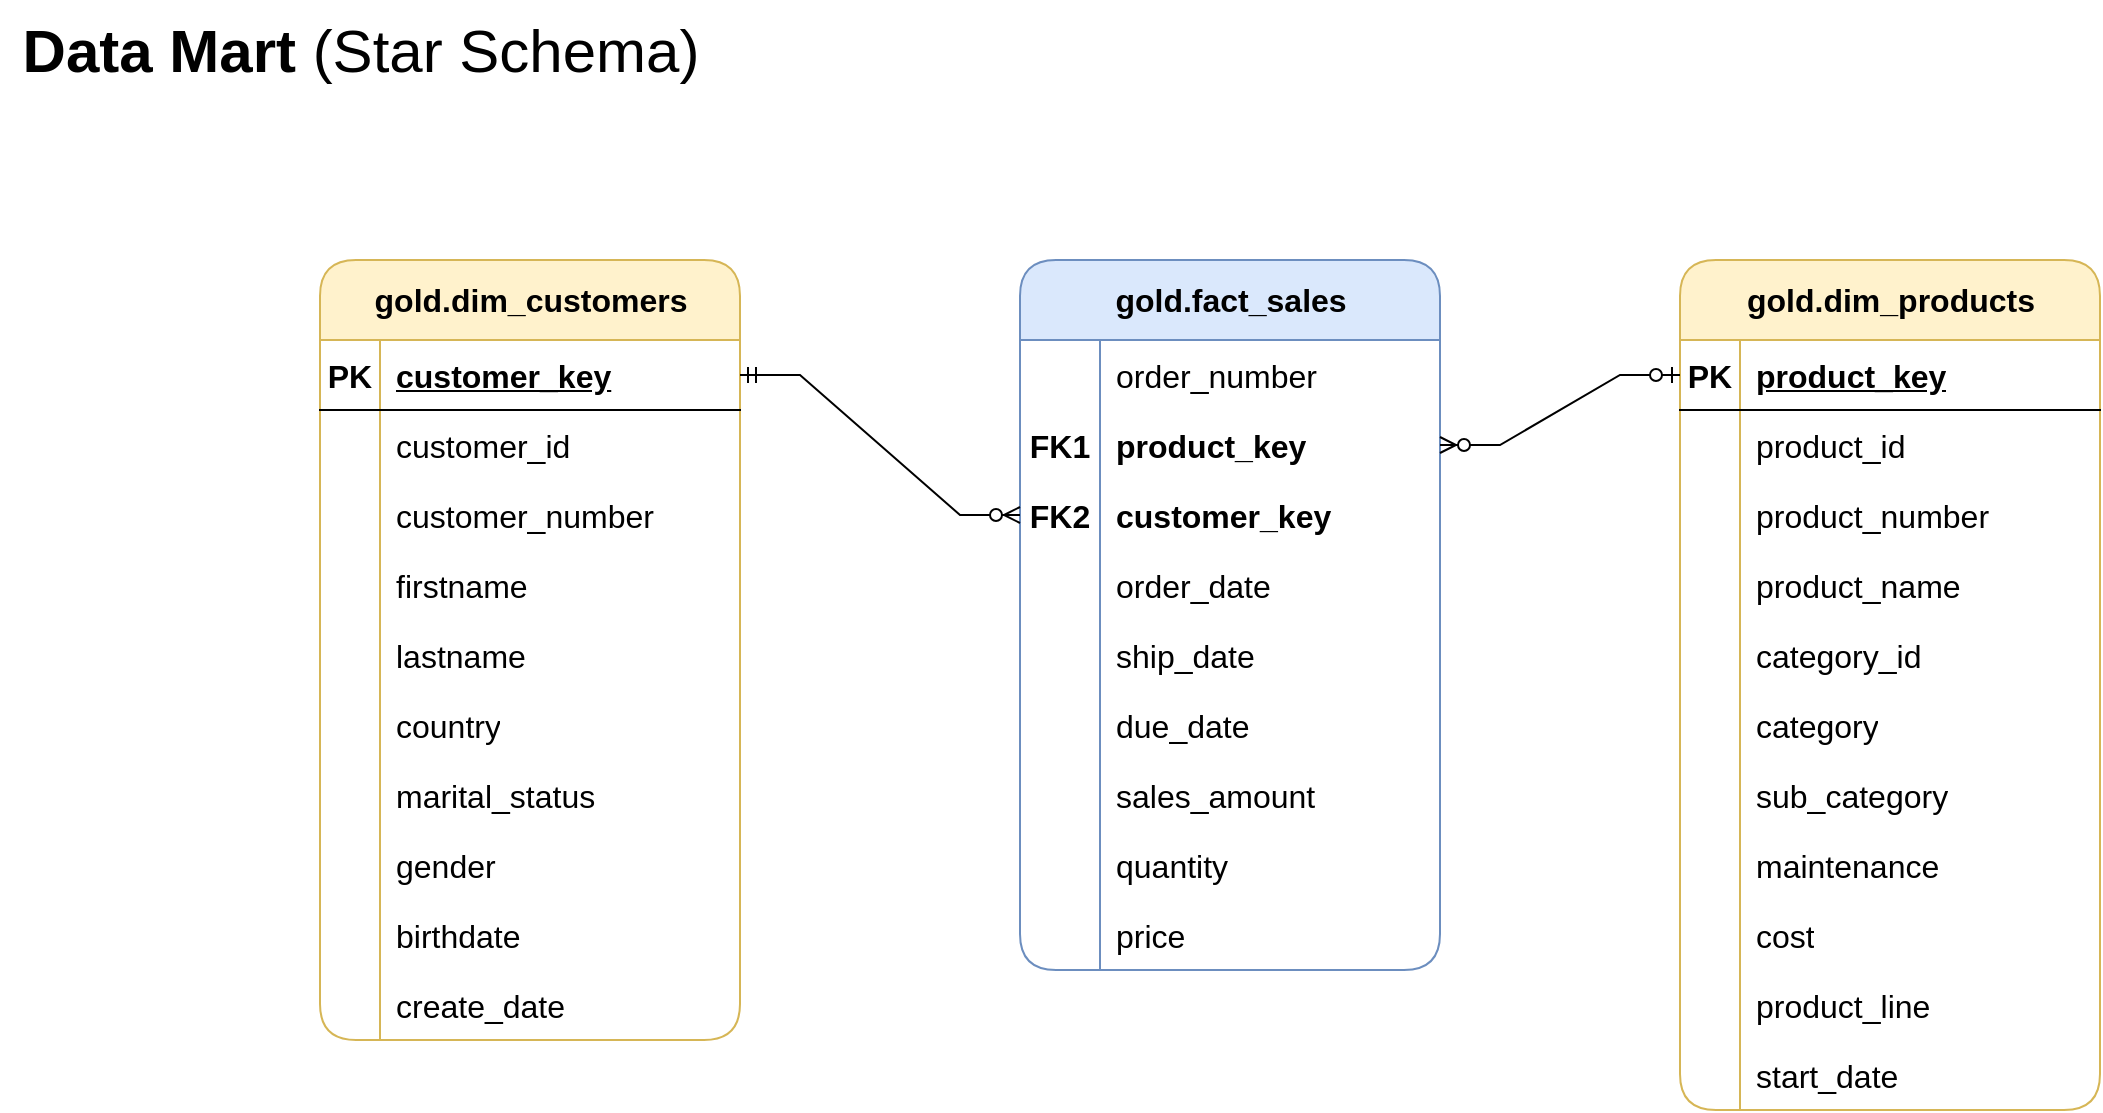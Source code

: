<mxfile version="28.2.5">
  <diagram name="Page-1" id="0NWcxCbCANdPeWvaRJ3x">
    <mxGraphModel dx="1696" dy="874" grid="1" gridSize="10" guides="1" tooltips="1" connect="1" arrows="1" fold="1" page="0" pageScale="1" pageWidth="850" pageHeight="1100" math="0" shadow="0">
      <root>
        <mxCell id="0" />
        <mxCell id="1" parent="0" />
        <mxCell id="-ewRZKTb8vtjLKapeMIc-1" value="gold.dim_customers" style="shape=table;startSize=40;container=1;collapsible=1;childLayout=tableLayout;fixedRows=1;rowLines=0;fontStyle=1;align=center;resizeLast=1;html=1;fontSize=16;swimlaneLine=1;swimlaneFillColor=none;fillColor=#fff2cc;strokeColor=#d6b656;rounded=1;" vertex="1" parent="1">
          <mxGeometry x="-30" y="140" width="210" height="390" as="geometry" />
        </mxCell>
        <mxCell id="-ewRZKTb8vtjLKapeMIc-2" value="" style="shape=tableRow;horizontal=0;startSize=0;swimlaneHead=0;swimlaneBody=0;fillColor=none;collapsible=0;dropTarget=0;points=[[0,0.5],[1,0.5]];portConstraint=eastwest;top=0;left=0;right=0;bottom=1;fontSize=16;swimlaneLine=1;swimlaneFillColor=none;" vertex="1" parent="-ewRZKTb8vtjLKapeMIc-1">
          <mxGeometry y="40" width="210" height="35" as="geometry" />
        </mxCell>
        <mxCell id="-ewRZKTb8vtjLKapeMIc-3" value="PK" style="shape=partialRectangle;connectable=0;fillColor=none;top=0;left=0;bottom=0;right=0;fontStyle=1;overflow=hidden;whiteSpace=wrap;html=1;fontSize=16;swimlaneLine=1;swimlaneFillColor=none;" vertex="1" parent="-ewRZKTb8vtjLKapeMIc-2">
          <mxGeometry width="30" height="35" as="geometry">
            <mxRectangle width="30" height="35" as="alternateBounds" />
          </mxGeometry>
        </mxCell>
        <mxCell id="-ewRZKTb8vtjLKapeMIc-4" value="customer_key" style="shape=partialRectangle;connectable=0;fillColor=none;top=0;left=0;bottom=0;right=0;align=left;spacingLeft=6;fontStyle=5;overflow=hidden;whiteSpace=wrap;html=1;fontSize=16;swimlaneLine=1;swimlaneFillColor=none;" vertex="1" parent="-ewRZKTb8vtjLKapeMIc-2">
          <mxGeometry x="30" width="180" height="35" as="geometry">
            <mxRectangle width="180" height="35" as="alternateBounds" />
          </mxGeometry>
        </mxCell>
        <mxCell id="-ewRZKTb8vtjLKapeMIc-5" value="" style="shape=tableRow;horizontal=0;startSize=0;swimlaneHead=0;swimlaneBody=0;fillColor=none;collapsible=0;dropTarget=0;points=[[0,0.5],[1,0.5]];portConstraint=eastwest;top=0;left=0;right=0;bottom=0;fontSize=16;swimlaneLine=1;swimlaneFillColor=none;" vertex="1" parent="-ewRZKTb8vtjLKapeMIc-1">
          <mxGeometry y="75" width="210" height="35" as="geometry" />
        </mxCell>
        <mxCell id="-ewRZKTb8vtjLKapeMIc-6" value="" style="shape=partialRectangle;connectable=0;fillColor=none;top=0;left=0;bottom=0;right=0;editable=1;overflow=hidden;whiteSpace=wrap;html=1;fontSize=16;swimlaneLine=1;swimlaneFillColor=none;" vertex="1" parent="-ewRZKTb8vtjLKapeMIc-5">
          <mxGeometry width="30" height="35" as="geometry">
            <mxRectangle width="30" height="35" as="alternateBounds" />
          </mxGeometry>
        </mxCell>
        <mxCell id="-ewRZKTb8vtjLKapeMIc-7" value="customer_id" style="shape=partialRectangle;connectable=0;fillColor=none;top=0;left=0;bottom=0;right=0;align=left;spacingLeft=6;overflow=hidden;whiteSpace=wrap;html=1;fontSize=16;swimlaneLine=1;swimlaneFillColor=none;" vertex="1" parent="-ewRZKTb8vtjLKapeMIc-5">
          <mxGeometry x="30" width="180" height="35" as="geometry">
            <mxRectangle width="180" height="35" as="alternateBounds" />
          </mxGeometry>
        </mxCell>
        <mxCell id="-ewRZKTb8vtjLKapeMIc-8" value="" style="shape=tableRow;horizontal=0;startSize=0;swimlaneHead=0;swimlaneBody=0;fillColor=none;collapsible=0;dropTarget=0;points=[[0,0.5],[1,0.5]];portConstraint=eastwest;top=0;left=0;right=0;bottom=0;fontSize=16;swimlaneLine=1;swimlaneFillColor=none;" vertex="1" parent="-ewRZKTb8vtjLKapeMIc-1">
          <mxGeometry y="110" width="210" height="35" as="geometry" />
        </mxCell>
        <mxCell id="-ewRZKTb8vtjLKapeMIc-9" value="" style="shape=partialRectangle;connectable=0;fillColor=none;top=0;left=0;bottom=0;right=0;editable=1;overflow=hidden;whiteSpace=wrap;html=1;fontSize=16;swimlaneLine=1;swimlaneFillColor=none;" vertex="1" parent="-ewRZKTb8vtjLKapeMIc-8">
          <mxGeometry width="30" height="35" as="geometry">
            <mxRectangle width="30" height="35" as="alternateBounds" />
          </mxGeometry>
        </mxCell>
        <mxCell id="-ewRZKTb8vtjLKapeMIc-10" value="customer_number" style="shape=partialRectangle;connectable=0;fillColor=none;top=0;left=0;bottom=0;right=0;align=left;spacingLeft=6;overflow=hidden;whiteSpace=wrap;html=1;fontSize=16;swimlaneLine=1;swimlaneFillColor=none;" vertex="1" parent="-ewRZKTb8vtjLKapeMIc-8">
          <mxGeometry x="30" width="180" height="35" as="geometry">
            <mxRectangle width="180" height="35" as="alternateBounds" />
          </mxGeometry>
        </mxCell>
        <mxCell id="-ewRZKTb8vtjLKapeMIc-11" value="" style="shape=tableRow;horizontal=0;startSize=0;swimlaneHead=0;swimlaneBody=0;fillColor=none;collapsible=0;dropTarget=0;points=[[0,0.5],[1,0.5]];portConstraint=eastwest;top=0;left=0;right=0;bottom=0;fontSize=16;swimlaneLine=1;swimlaneFillColor=none;" vertex="1" parent="-ewRZKTb8vtjLKapeMIc-1">
          <mxGeometry y="145" width="210" height="35" as="geometry" />
        </mxCell>
        <mxCell id="-ewRZKTb8vtjLKapeMIc-12" value="" style="shape=partialRectangle;connectable=0;fillColor=none;top=0;left=0;bottom=0;right=0;editable=1;overflow=hidden;whiteSpace=wrap;html=1;fontSize=16;swimlaneLine=1;swimlaneFillColor=none;" vertex="1" parent="-ewRZKTb8vtjLKapeMIc-11">
          <mxGeometry width="30" height="35" as="geometry">
            <mxRectangle width="30" height="35" as="alternateBounds" />
          </mxGeometry>
        </mxCell>
        <mxCell id="-ewRZKTb8vtjLKapeMIc-13" value="firstname" style="shape=partialRectangle;connectable=0;fillColor=none;top=0;left=0;bottom=0;right=0;align=left;spacingLeft=6;overflow=hidden;whiteSpace=wrap;html=1;fontSize=16;swimlaneLine=1;swimlaneFillColor=none;" vertex="1" parent="-ewRZKTb8vtjLKapeMIc-11">
          <mxGeometry x="30" width="180" height="35" as="geometry">
            <mxRectangle width="180" height="35" as="alternateBounds" />
          </mxGeometry>
        </mxCell>
        <mxCell id="-ewRZKTb8vtjLKapeMIc-14" value="" style="shape=tableRow;horizontal=0;startSize=0;swimlaneHead=0;swimlaneBody=0;fillColor=none;collapsible=0;dropTarget=0;points=[[0,0.5],[1,0.5]];portConstraint=eastwest;top=0;left=0;right=0;bottom=0;fontSize=16;swimlaneLine=1;swimlaneFillColor=none;" vertex="1" parent="-ewRZKTb8vtjLKapeMIc-1">
          <mxGeometry y="180" width="210" height="35" as="geometry" />
        </mxCell>
        <mxCell id="-ewRZKTb8vtjLKapeMIc-15" value="" style="shape=partialRectangle;connectable=0;fillColor=none;top=0;left=0;bottom=0;right=0;editable=1;overflow=hidden;whiteSpace=wrap;html=1;fontSize=16;swimlaneLine=1;swimlaneFillColor=none;" vertex="1" parent="-ewRZKTb8vtjLKapeMIc-14">
          <mxGeometry width="30" height="35" as="geometry">
            <mxRectangle width="30" height="35" as="alternateBounds" />
          </mxGeometry>
        </mxCell>
        <mxCell id="-ewRZKTb8vtjLKapeMIc-16" value="lastname" style="shape=partialRectangle;connectable=0;fillColor=none;top=0;left=0;bottom=0;right=0;align=left;spacingLeft=6;overflow=hidden;whiteSpace=wrap;html=1;fontSize=16;swimlaneLine=1;swimlaneFillColor=none;" vertex="1" parent="-ewRZKTb8vtjLKapeMIc-14">
          <mxGeometry x="30" width="180" height="35" as="geometry">
            <mxRectangle width="180" height="35" as="alternateBounds" />
          </mxGeometry>
        </mxCell>
        <mxCell id="-ewRZKTb8vtjLKapeMIc-17" value="" style="shape=tableRow;horizontal=0;startSize=0;swimlaneHead=0;swimlaneBody=0;fillColor=none;collapsible=0;dropTarget=0;points=[[0,0.5],[1,0.5]];portConstraint=eastwest;top=0;left=0;right=0;bottom=0;fontSize=16;swimlaneLine=1;swimlaneFillColor=none;" vertex="1" parent="-ewRZKTb8vtjLKapeMIc-1">
          <mxGeometry y="215" width="210" height="35" as="geometry" />
        </mxCell>
        <mxCell id="-ewRZKTb8vtjLKapeMIc-18" value="" style="shape=partialRectangle;connectable=0;fillColor=none;top=0;left=0;bottom=0;right=0;editable=1;overflow=hidden;whiteSpace=wrap;html=1;fontSize=16;swimlaneLine=1;swimlaneFillColor=none;" vertex="1" parent="-ewRZKTb8vtjLKapeMIc-17">
          <mxGeometry width="30" height="35" as="geometry">
            <mxRectangle width="30" height="35" as="alternateBounds" />
          </mxGeometry>
        </mxCell>
        <mxCell id="-ewRZKTb8vtjLKapeMIc-19" value="country" style="shape=partialRectangle;connectable=0;fillColor=none;top=0;left=0;bottom=0;right=0;align=left;spacingLeft=6;overflow=hidden;whiteSpace=wrap;html=1;fontSize=16;swimlaneLine=1;swimlaneFillColor=none;" vertex="1" parent="-ewRZKTb8vtjLKapeMIc-17">
          <mxGeometry x="30" width="180" height="35" as="geometry">
            <mxRectangle width="180" height="35" as="alternateBounds" />
          </mxGeometry>
        </mxCell>
        <mxCell id="-ewRZKTb8vtjLKapeMIc-20" value="" style="shape=tableRow;horizontal=0;startSize=0;swimlaneHead=0;swimlaneBody=0;fillColor=none;collapsible=0;dropTarget=0;points=[[0,0.5],[1,0.5]];portConstraint=eastwest;top=0;left=0;right=0;bottom=0;fontSize=16;swimlaneLine=1;swimlaneFillColor=none;" vertex="1" parent="-ewRZKTb8vtjLKapeMIc-1">
          <mxGeometry y="250" width="210" height="35" as="geometry" />
        </mxCell>
        <mxCell id="-ewRZKTb8vtjLKapeMIc-21" value="" style="shape=partialRectangle;connectable=0;fillColor=none;top=0;left=0;bottom=0;right=0;editable=1;overflow=hidden;whiteSpace=wrap;html=1;fontSize=16;swimlaneLine=1;swimlaneFillColor=none;" vertex="1" parent="-ewRZKTb8vtjLKapeMIc-20">
          <mxGeometry width="30" height="35" as="geometry">
            <mxRectangle width="30" height="35" as="alternateBounds" />
          </mxGeometry>
        </mxCell>
        <mxCell id="-ewRZKTb8vtjLKapeMIc-22" value="marital_status" style="shape=partialRectangle;connectable=0;fillColor=none;top=0;left=0;bottom=0;right=0;align=left;spacingLeft=6;overflow=hidden;whiteSpace=wrap;html=1;fontSize=16;swimlaneLine=1;swimlaneFillColor=none;" vertex="1" parent="-ewRZKTb8vtjLKapeMIc-20">
          <mxGeometry x="30" width="180" height="35" as="geometry">
            <mxRectangle width="180" height="35" as="alternateBounds" />
          </mxGeometry>
        </mxCell>
        <mxCell id="-ewRZKTb8vtjLKapeMIc-23" value="" style="shape=tableRow;horizontal=0;startSize=0;swimlaneHead=0;swimlaneBody=0;fillColor=none;collapsible=0;dropTarget=0;points=[[0,0.5],[1,0.5]];portConstraint=eastwest;top=0;left=0;right=0;bottom=0;fontSize=16;swimlaneLine=1;swimlaneFillColor=none;" vertex="1" parent="-ewRZKTb8vtjLKapeMIc-1">
          <mxGeometry y="285" width="210" height="35" as="geometry" />
        </mxCell>
        <mxCell id="-ewRZKTb8vtjLKapeMIc-24" value="" style="shape=partialRectangle;connectable=0;fillColor=none;top=0;left=0;bottom=0;right=0;editable=1;overflow=hidden;whiteSpace=wrap;html=1;fontSize=16;swimlaneLine=1;swimlaneFillColor=none;" vertex="1" parent="-ewRZKTb8vtjLKapeMIc-23">
          <mxGeometry width="30" height="35" as="geometry">
            <mxRectangle width="30" height="35" as="alternateBounds" />
          </mxGeometry>
        </mxCell>
        <mxCell id="-ewRZKTb8vtjLKapeMIc-25" value="gender" style="shape=partialRectangle;connectable=0;fillColor=none;top=0;left=0;bottom=0;right=0;align=left;spacingLeft=6;overflow=hidden;whiteSpace=wrap;html=1;fontSize=16;swimlaneLine=1;swimlaneFillColor=none;" vertex="1" parent="-ewRZKTb8vtjLKapeMIc-23">
          <mxGeometry x="30" width="180" height="35" as="geometry">
            <mxRectangle width="180" height="35" as="alternateBounds" />
          </mxGeometry>
        </mxCell>
        <mxCell id="-ewRZKTb8vtjLKapeMIc-26" value="" style="shape=tableRow;horizontal=0;startSize=0;swimlaneHead=0;swimlaneBody=0;fillColor=none;collapsible=0;dropTarget=0;points=[[0,0.5],[1,0.5]];portConstraint=eastwest;top=0;left=0;right=0;bottom=0;fontSize=16;swimlaneLine=1;swimlaneFillColor=none;" vertex="1" parent="-ewRZKTb8vtjLKapeMIc-1">
          <mxGeometry y="320" width="210" height="35" as="geometry" />
        </mxCell>
        <mxCell id="-ewRZKTb8vtjLKapeMIc-27" value="" style="shape=partialRectangle;connectable=0;fillColor=none;top=0;left=0;bottom=0;right=0;editable=1;overflow=hidden;whiteSpace=wrap;html=1;fontSize=16;swimlaneLine=1;swimlaneFillColor=none;" vertex="1" parent="-ewRZKTb8vtjLKapeMIc-26">
          <mxGeometry width="30" height="35" as="geometry">
            <mxRectangle width="30" height="35" as="alternateBounds" />
          </mxGeometry>
        </mxCell>
        <mxCell id="-ewRZKTb8vtjLKapeMIc-28" value="birthdate" style="shape=partialRectangle;connectable=0;fillColor=none;top=0;left=0;bottom=0;right=0;align=left;spacingLeft=6;overflow=hidden;whiteSpace=wrap;html=1;fontSize=16;swimlaneLine=1;swimlaneFillColor=none;" vertex="1" parent="-ewRZKTb8vtjLKapeMIc-26">
          <mxGeometry x="30" width="180" height="35" as="geometry">
            <mxRectangle width="180" height="35" as="alternateBounds" />
          </mxGeometry>
        </mxCell>
        <mxCell id="-ewRZKTb8vtjLKapeMIc-29" value="" style="shape=tableRow;horizontal=0;startSize=0;swimlaneHead=0;swimlaneBody=0;fillColor=none;collapsible=0;dropTarget=0;points=[[0,0.5],[1,0.5]];portConstraint=eastwest;top=0;left=0;right=0;bottom=0;fontSize=16;swimlaneLine=1;swimlaneFillColor=none;" vertex="1" parent="-ewRZKTb8vtjLKapeMIc-1">
          <mxGeometry y="355" width="210" height="35" as="geometry" />
        </mxCell>
        <mxCell id="-ewRZKTb8vtjLKapeMIc-30" value="" style="shape=partialRectangle;connectable=0;fillColor=none;top=0;left=0;bottom=0;right=0;editable=1;overflow=hidden;whiteSpace=wrap;html=1;fontSize=16;swimlaneLine=1;swimlaneFillColor=none;" vertex="1" parent="-ewRZKTb8vtjLKapeMIc-29">
          <mxGeometry width="30" height="35" as="geometry">
            <mxRectangle width="30" height="35" as="alternateBounds" />
          </mxGeometry>
        </mxCell>
        <mxCell id="-ewRZKTb8vtjLKapeMIc-31" value="create_date" style="shape=partialRectangle;connectable=0;fillColor=none;top=0;left=0;bottom=0;right=0;align=left;spacingLeft=6;overflow=hidden;whiteSpace=wrap;html=1;fontSize=16;swimlaneLine=1;swimlaneFillColor=none;" vertex="1" parent="-ewRZKTb8vtjLKapeMIc-29">
          <mxGeometry x="30" width="180" height="35" as="geometry">
            <mxRectangle width="180" height="35" as="alternateBounds" />
          </mxGeometry>
        </mxCell>
        <mxCell id="-ewRZKTb8vtjLKapeMIc-32" value="gold.dim_products" style="shape=table;startSize=40;container=1;collapsible=1;childLayout=tableLayout;fixedRows=1;rowLines=0;fontStyle=1;align=center;resizeLast=1;html=1;fontSize=16;swimlaneLine=1;swimlaneFillColor=none;fillColor=#fff2cc;strokeColor=#d6b656;rounded=1;" vertex="1" parent="1">
          <mxGeometry x="650" y="140" width="210" height="425" as="geometry" />
        </mxCell>
        <mxCell id="-ewRZKTb8vtjLKapeMIc-33" value="" style="shape=tableRow;horizontal=0;startSize=0;swimlaneHead=0;swimlaneBody=0;fillColor=none;collapsible=0;dropTarget=0;points=[[0,0.5],[1,0.5]];portConstraint=eastwest;top=0;left=0;right=0;bottom=1;fontSize=16;swimlaneLine=1;swimlaneFillColor=none;" vertex="1" parent="-ewRZKTb8vtjLKapeMIc-32">
          <mxGeometry y="40" width="210" height="35" as="geometry" />
        </mxCell>
        <mxCell id="-ewRZKTb8vtjLKapeMIc-34" value="PK" style="shape=partialRectangle;connectable=0;fillColor=none;top=0;left=0;bottom=0;right=0;fontStyle=1;overflow=hidden;whiteSpace=wrap;html=1;fontSize=16;swimlaneLine=1;swimlaneFillColor=none;" vertex="1" parent="-ewRZKTb8vtjLKapeMIc-33">
          <mxGeometry width="30" height="35" as="geometry">
            <mxRectangle width="30" height="35" as="alternateBounds" />
          </mxGeometry>
        </mxCell>
        <mxCell id="-ewRZKTb8vtjLKapeMIc-35" value="product_key" style="shape=partialRectangle;connectable=0;fillColor=none;top=0;left=0;bottom=0;right=0;align=left;spacingLeft=6;fontStyle=5;overflow=hidden;whiteSpace=wrap;html=1;fontSize=16;swimlaneLine=1;swimlaneFillColor=none;" vertex="1" parent="-ewRZKTb8vtjLKapeMIc-33">
          <mxGeometry x="30" width="180" height="35" as="geometry">
            <mxRectangle width="180" height="35" as="alternateBounds" />
          </mxGeometry>
        </mxCell>
        <mxCell id="-ewRZKTb8vtjLKapeMIc-36" value="" style="shape=tableRow;horizontal=0;startSize=0;swimlaneHead=0;swimlaneBody=0;fillColor=none;collapsible=0;dropTarget=0;points=[[0,0.5],[1,0.5]];portConstraint=eastwest;top=0;left=0;right=0;bottom=0;fontSize=16;swimlaneLine=1;swimlaneFillColor=none;" vertex="1" parent="-ewRZKTb8vtjLKapeMIc-32">
          <mxGeometry y="75" width="210" height="35" as="geometry" />
        </mxCell>
        <mxCell id="-ewRZKTb8vtjLKapeMIc-37" value="" style="shape=partialRectangle;connectable=0;fillColor=none;top=0;left=0;bottom=0;right=0;editable=1;overflow=hidden;whiteSpace=wrap;html=1;fontSize=16;swimlaneLine=1;swimlaneFillColor=none;" vertex="1" parent="-ewRZKTb8vtjLKapeMIc-36">
          <mxGeometry width="30" height="35" as="geometry">
            <mxRectangle width="30" height="35" as="alternateBounds" />
          </mxGeometry>
        </mxCell>
        <mxCell id="-ewRZKTb8vtjLKapeMIc-38" value="product_id" style="shape=partialRectangle;connectable=0;fillColor=none;top=0;left=0;bottom=0;right=0;align=left;spacingLeft=6;overflow=hidden;whiteSpace=wrap;html=1;fontSize=16;swimlaneLine=1;swimlaneFillColor=none;" vertex="1" parent="-ewRZKTb8vtjLKapeMIc-36">
          <mxGeometry x="30" width="180" height="35" as="geometry">
            <mxRectangle width="180" height="35" as="alternateBounds" />
          </mxGeometry>
        </mxCell>
        <mxCell id="-ewRZKTb8vtjLKapeMIc-39" value="" style="shape=tableRow;horizontal=0;startSize=0;swimlaneHead=0;swimlaneBody=0;fillColor=none;collapsible=0;dropTarget=0;points=[[0,0.5],[1,0.5]];portConstraint=eastwest;top=0;left=0;right=0;bottom=0;fontSize=16;swimlaneLine=1;swimlaneFillColor=none;" vertex="1" parent="-ewRZKTb8vtjLKapeMIc-32">
          <mxGeometry y="110" width="210" height="35" as="geometry" />
        </mxCell>
        <mxCell id="-ewRZKTb8vtjLKapeMIc-40" value="" style="shape=partialRectangle;connectable=0;fillColor=none;top=0;left=0;bottom=0;right=0;editable=1;overflow=hidden;whiteSpace=wrap;html=1;fontSize=16;swimlaneLine=1;swimlaneFillColor=none;" vertex="1" parent="-ewRZKTb8vtjLKapeMIc-39">
          <mxGeometry width="30" height="35" as="geometry">
            <mxRectangle width="30" height="35" as="alternateBounds" />
          </mxGeometry>
        </mxCell>
        <mxCell id="-ewRZKTb8vtjLKapeMIc-41" value="product_number" style="shape=partialRectangle;connectable=0;fillColor=none;top=0;left=0;bottom=0;right=0;align=left;spacingLeft=6;overflow=hidden;whiteSpace=wrap;html=1;fontSize=16;swimlaneLine=1;swimlaneFillColor=none;" vertex="1" parent="-ewRZKTb8vtjLKapeMIc-39">
          <mxGeometry x="30" width="180" height="35" as="geometry">
            <mxRectangle width="180" height="35" as="alternateBounds" />
          </mxGeometry>
        </mxCell>
        <mxCell id="-ewRZKTb8vtjLKapeMIc-42" value="" style="shape=tableRow;horizontal=0;startSize=0;swimlaneHead=0;swimlaneBody=0;fillColor=none;collapsible=0;dropTarget=0;points=[[0,0.5],[1,0.5]];portConstraint=eastwest;top=0;left=0;right=0;bottom=0;fontSize=16;swimlaneLine=1;swimlaneFillColor=none;" vertex="1" parent="-ewRZKTb8vtjLKapeMIc-32">
          <mxGeometry y="145" width="210" height="35" as="geometry" />
        </mxCell>
        <mxCell id="-ewRZKTb8vtjLKapeMIc-43" value="" style="shape=partialRectangle;connectable=0;fillColor=none;top=0;left=0;bottom=0;right=0;editable=1;overflow=hidden;whiteSpace=wrap;html=1;fontSize=16;swimlaneLine=1;swimlaneFillColor=none;" vertex="1" parent="-ewRZKTb8vtjLKapeMIc-42">
          <mxGeometry width="30" height="35" as="geometry">
            <mxRectangle width="30" height="35" as="alternateBounds" />
          </mxGeometry>
        </mxCell>
        <mxCell id="-ewRZKTb8vtjLKapeMIc-44" value="product_name" style="shape=partialRectangle;connectable=0;fillColor=none;top=0;left=0;bottom=0;right=0;align=left;spacingLeft=6;overflow=hidden;whiteSpace=wrap;html=1;fontSize=16;swimlaneLine=1;swimlaneFillColor=none;" vertex="1" parent="-ewRZKTb8vtjLKapeMIc-42">
          <mxGeometry x="30" width="180" height="35" as="geometry">
            <mxRectangle width="180" height="35" as="alternateBounds" />
          </mxGeometry>
        </mxCell>
        <mxCell id="-ewRZKTb8vtjLKapeMIc-45" value="" style="shape=tableRow;horizontal=0;startSize=0;swimlaneHead=0;swimlaneBody=0;fillColor=none;collapsible=0;dropTarget=0;points=[[0,0.5],[1,0.5]];portConstraint=eastwest;top=0;left=0;right=0;bottom=0;fontSize=16;swimlaneLine=1;swimlaneFillColor=none;" vertex="1" parent="-ewRZKTb8vtjLKapeMIc-32">
          <mxGeometry y="180" width="210" height="35" as="geometry" />
        </mxCell>
        <mxCell id="-ewRZKTb8vtjLKapeMIc-46" value="" style="shape=partialRectangle;connectable=0;fillColor=none;top=0;left=0;bottom=0;right=0;editable=1;overflow=hidden;whiteSpace=wrap;html=1;fontSize=16;swimlaneLine=1;swimlaneFillColor=none;" vertex="1" parent="-ewRZKTb8vtjLKapeMIc-45">
          <mxGeometry width="30" height="35" as="geometry">
            <mxRectangle width="30" height="35" as="alternateBounds" />
          </mxGeometry>
        </mxCell>
        <mxCell id="-ewRZKTb8vtjLKapeMIc-47" value="category_id" style="shape=partialRectangle;connectable=0;fillColor=none;top=0;left=0;bottom=0;right=0;align=left;spacingLeft=6;overflow=hidden;whiteSpace=wrap;html=1;fontSize=16;swimlaneLine=1;swimlaneFillColor=none;" vertex="1" parent="-ewRZKTb8vtjLKapeMIc-45">
          <mxGeometry x="30" width="180" height="35" as="geometry">
            <mxRectangle width="180" height="35" as="alternateBounds" />
          </mxGeometry>
        </mxCell>
        <mxCell id="-ewRZKTb8vtjLKapeMIc-48" value="" style="shape=tableRow;horizontal=0;startSize=0;swimlaneHead=0;swimlaneBody=0;fillColor=none;collapsible=0;dropTarget=0;points=[[0,0.5],[1,0.5]];portConstraint=eastwest;top=0;left=0;right=0;bottom=0;fontSize=16;swimlaneLine=1;swimlaneFillColor=none;" vertex="1" parent="-ewRZKTb8vtjLKapeMIc-32">
          <mxGeometry y="215" width="210" height="35" as="geometry" />
        </mxCell>
        <mxCell id="-ewRZKTb8vtjLKapeMIc-49" value="" style="shape=partialRectangle;connectable=0;fillColor=none;top=0;left=0;bottom=0;right=0;editable=1;overflow=hidden;whiteSpace=wrap;html=1;fontSize=16;swimlaneLine=1;swimlaneFillColor=none;" vertex="1" parent="-ewRZKTb8vtjLKapeMIc-48">
          <mxGeometry width="30" height="35" as="geometry">
            <mxRectangle width="30" height="35" as="alternateBounds" />
          </mxGeometry>
        </mxCell>
        <mxCell id="-ewRZKTb8vtjLKapeMIc-50" value="category" style="shape=partialRectangle;connectable=0;fillColor=none;top=0;left=0;bottom=0;right=0;align=left;spacingLeft=6;overflow=hidden;whiteSpace=wrap;html=1;fontSize=16;swimlaneLine=1;swimlaneFillColor=none;" vertex="1" parent="-ewRZKTb8vtjLKapeMIc-48">
          <mxGeometry x="30" width="180" height="35" as="geometry">
            <mxRectangle width="180" height="35" as="alternateBounds" />
          </mxGeometry>
        </mxCell>
        <mxCell id="-ewRZKTb8vtjLKapeMIc-51" value="" style="shape=tableRow;horizontal=0;startSize=0;swimlaneHead=0;swimlaneBody=0;fillColor=none;collapsible=0;dropTarget=0;points=[[0,0.5],[1,0.5]];portConstraint=eastwest;top=0;left=0;right=0;bottom=0;fontSize=16;swimlaneLine=1;swimlaneFillColor=none;" vertex="1" parent="-ewRZKTb8vtjLKapeMIc-32">
          <mxGeometry y="250" width="210" height="35" as="geometry" />
        </mxCell>
        <mxCell id="-ewRZKTb8vtjLKapeMIc-52" value="" style="shape=partialRectangle;connectable=0;fillColor=none;top=0;left=0;bottom=0;right=0;editable=1;overflow=hidden;whiteSpace=wrap;html=1;fontSize=16;swimlaneLine=1;swimlaneFillColor=none;" vertex="1" parent="-ewRZKTb8vtjLKapeMIc-51">
          <mxGeometry width="30" height="35" as="geometry">
            <mxRectangle width="30" height="35" as="alternateBounds" />
          </mxGeometry>
        </mxCell>
        <mxCell id="-ewRZKTb8vtjLKapeMIc-53" value="sub_category" style="shape=partialRectangle;connectable=0;fillColor=none;top=0;left=0;bottom=0;right=0;align=left;spacingLeft=6;overflow=hidden;whiteSpace=wrap;html=1;fontSize=16;swimlaneLine=1;swimlaneFillColor=none;" vertex="1" parent="-ewRZKTb8vtjLKapeMIc-51">
          <mxGeometry x="30" width="180" height="35" as="geometry">
            <mxRectangle width="180" height="35" as="alternateBounds" />
          </mxGeometry>
        </mxCell>
        <mxCell id="-ewRZKTb8vtjLKapeMIc-54" value="" style="shape=tableRow;horizontal=0;startSize=0;swimlaneHead=0;swimlaneBody=0;fillColor=none;collapsible=0;dropTarget=0;points=[[0,0.5],[1,0.5]];portConstraint=eastwest;top=0;left=0;right=0;bottom=0;fontSize=16;swimlaneLine=1;swimlaneFillColor=none;" vertex="1" parent="-ewRZKTb8vtjLKapeMIc-32">
          <mxGeometry y="285" width="210" height="35" as="geometry" />
        </mxCell>
        <mxCell id="-ewRZKTb8vtjLKapeMIc-55" value="" style="shape=partialRectangle;connectable=0;fillColor=none;top=0;left=0;bottom=0;right=0;editable=1;overflow=hidden;whiteSpace=wrap;html=1;fontSize=16;swimlaneLine=1;swimlaneFillColor=none;" vertex="1" parent="-ewRZKTb8vtjLKapeMIc-54">
          <mxGeometry width="30" height="35" as="geometry">
            <mxRectangle width="30" height="35" as="alternateBounds" />
          </mxGeometry>
        </mxCell>
        <mxCell id="-ewRZKTb8vtjLKapeMIc-56" value="maintenance" style="shape=partialRectangle;connectable=0;fillColor=none;top=0;left=0;bottom=0;right=0;align=left;spacingLeft=6;overflow=hidden;whiteSpace=wrap;html=1;fontSize=16;swimlaneLine=1;swimlaneFillColor=none;" vertex="1" parent="-ewRZKTb8vtjLKapeMIc-54">
          <mxGeometry x="30" width="180" height="35" as="geometry">
            <mxRectangle width="180" height="35" as="alternateBounds" />
          </mxGeometry>
        </mxCell>
        <mxCell id="-ewRZKTb8vtjLKapeMIc-57" value="" style="shape=tableRow;horizontal=0;startSize=0;swimlaneHead=0;swimlaneBody=0;fillColor=none;collapsible=0;dropTarget=0;points=[[0,0.5],[1,0.5]];portConstraint=eastwest;top=0;left=0;right=0;bottom=0;fontSize=16;swimlaneLine=1;swimlaneFillColor=none;" vertex="1" parent="-ewRZKTb8vtjLKapeMIc-32">
          <mxGeometry y="320" width="210" height="35" as="geometry" />
        </mxCell>
        <mxCell id="-ewRZKTb8vtjLKapeMIc-58" value="" style="shape=partialRectangle;connectable=0;fillColor=none;top=0;left=0;bottom=0;right=0;editable=1;overflow=hidden;whiteSpace=wrap;html=1;fontSize=16;swimlaneLine=1;swimlaneFillColor=none;" vertex="1" parent="-ewRZKTb8vtjLKapeMIc-57">
          <mxGeometry width="30" height="35" as="geometry">
            <mxRectangle width="30" height="35" as="alternateBounds" />
          </mxGeometry>
        </mxCell>
        <mxCell id="-ewRZKTb8vtjLKapeMIc-59" value="cost" style="shape=partialRectangle;connectable=0;fillColor=none;top=0;left=0;bottom=0;right=0;align=left;spacingLeft=6;overflow=hidden;whiteSpace=wrap;html=1;fontSize=16;swimlaneLine=1;swimlaneFillColor=none;" vertex="1" parent="-ewRZKTb8vtjLKapeMIc-57">
          <mxGeometry x="30" width="180" height="35" as="geometry">
            <mxRectangle width="180" height="35" as="alternateBounds" />
          </mxGeometry>
        </mxCell>
        <mxCell id="-ewRZKTb8vtjLKapeMIc-60" value="" style="shape=tableRow;horizontal=0;startSize=0;swimlaneHead=0;swimlaneBody=0;fillColor=none;collapsible=0;dropTarget=0;points=[[0,0.5],[1,0.5]];portConstraint=eastwest;top=0;left=0;right=0;bottom=0;fontSize=16;swimlaneLine=1;swimlaneFillColor=none;" vertex="1" parent="-ewRZKTb8vtjLKapeMIc-32">
          <mxGeometry y="355" width="210" height="35" as="geometry" />
        </mxCell>
        <mxCell id="-ewRZKTb8vtjLKapeMIc-61" value="" style="shape=partialRectangle;connectable=0;fillColor=none;top=0;left=0;bottom=0;right=0;editable=1;overflow=hidden;whiteSpace=wrap;html=1;fontSize=16;swimlaneLine=1;swimlaneFillColor=none;" vertex="1" parent="-ewRZKTb8vtjLKapeMIc-60">
          <mxGeometry width="30" height="35" as="geometry">
            <mxRectangle width="30" height="35" as="alternateBounds" />
          </mxGeometry>
        </mxCell>
        <mxCell id="-ewRZKTb8vtjLKapeMIc-62" value="product_line" style="shape=partialRectangle;connectable=0;fillColor=none;top=0;left=0;bottom=0;right=0;align=left;spacingLeft=6;overflow=hidden;whiteSpace=wrap;html=1;fontSize=16;swimlaneLine=1;swimlaneFillColor=none;" vertex="1" parent="-ewRZKTb8vtjLKapeMIc-60">
          <mxGeometry x="30" width="180" height="35" as="geometry">
            <mxRectangle width="180" height="35" as="alternateBounds" />
          </mxGeometry>
        </mxCell>
        <mxCell id="-ewRZKTb8vtjLKapeMIc-70" value="" style="shape=tableRow;horizontal=0;startSize=0;swimlaneHead=0;swimlaneBody=0;fillColor=none;collapsible=0;dropTarget=0;points=[[0,0.5],[1,0.5]];portConstraint=eastwest;top=0;left=0;right=0;bottom=0;fontSize=16;swimlaneLine=1;swimlaneFillColor=none;" vertex="1" parent="-ewRZKTb8vtjLKapeMIc-32">
          <mxGeometry y="390" width="210" height="35" as="geometry" />
        </mxCell>
        <mxCell id="-ewRZKTb8vtjLKapeMIc-71" value="" style="shape=partialRectangle;connectable=0;fillColor=none;top=0;left=0;bottom=0;right=0;editable=1;overflow=hidden;whiteSpace=wrap;html=1;fontSize=16;swimlaneLine=1;swimlaneFillColor=none;" vertex="1" parent="-ewRZKTb8vtjLKapeMIc-70">
          <mxGeometry width="30" height="35" as="geometry">
            <mxRectangle width="30" height="35" as="alternateBounds" />
          </mxGeometry>
        </mxCell>
        <mxCell id="-ewRZKTb8vtjLKapeMIc-72" value="start_date" style="shape=partialRectangle;connectable=0;fillColor=none;top=0;left=0;bottom=0;right=0;align=left;spacingLeft=6;overflow=hidden;whiteSpace=wrap;html=1;fontSize=16;swimlaneLine=1;swimlaneFillColor=none;" vertex="1" parent="-ewRZKTb8vtjLKapeMIc-70">
          <mxGeometry x="30" width="180" height="35" as="geometry">
            <mxRectangle width="180" height="35" as="alternateBounds" />
          </mxGeometry>
        </mxCell>
        <mxCell id="-ewRZKTb8vtjLKapeMIc-73" value="gold.fact_sales" style="shape=table;startSize=40;container=1;collapsible=1;childLayout=tableLayout;fixedRows=1;rowLines=0;fontStyle=1;align=center;resizeLast=1;html=1;fontSize=16;swimlaneLine=1;swimlaneFillColor=none;fillColor=#dae8fc;strokeColor=#6c8ebf;rounded=1;" vertex="1" parent="1">
          <mxGeometry x="320" y="140" width="210" height="355" as="geometry" />
        </mxCell>
        <mxCell id="-ewRZKTb8vtjLKapeMIc-80" value="" style="shape=tableRow;horizontal=0;startSize=0;swimlaneHead=0;swimlaneBody=0;fillColor=none;collapsible=0;dropTarget=0;points=[[0,0.5],[1,0.5]];portConstraint=eastwest;top=0;left=0;right=0;bottom=0;fontSize=16;swimlaneLine=1;swimlaneFillColor=none;" vertex="1" parent="-ewRZKTb8vtjLKapeMIc-73">
          <mxGeometry y="40" width="210" height="35" as="geometry" />
        </mxCell>
        <mxCell id="-ewRZKTb8vtjLKapeMIc-81" value="" style="shape=partialRectangle;connectable=0;fillColor=none;top=0;left=0;bottom=0;right=0;editable=1;overflow=hidden;whiteSpace=wrap;html=1;fontSize=16;swimlaneLine=1;swimlaneFillColor=none;" vertex="1" parent="-ewRZKTb8vtjLKapeMIc-80">
          <mxGeometry width="40" height="35" as="geometry">
            <mxRectangle width="40" height="35" as="alternateBounds" />
          </mxGeometry>
        </mxCell>
        <mxCell id="-ewRZKTb8vtjLKapeMIc-82" value="order_number" style="shape=partialRectangle;connectable=0;fillColor=none;top=0;left=0;bottom=0;right=0;align=left;spacingLeft=6;overflow=hidden;whiteSpace=wrap;html=1;fontSize=16;swimlaneLine=1;swimlaneFillColor=none;" vertex="1" parent="-ewRZKTb8vtjLKapeMIc-80">
          <mxGeometry x="40" width="170" height="35" as="geometry">
            <mxRectangle width="170" height="35" as="alternateBounds" />
          </mxGeometry>
        </mxCell>
        <mxCell id="-ewRZKTb8vtjLKapeMIc-83" value="" style="shape=tableRow;horizontal=0;startSize=0;swimlaneHead=0;swimlaneBody=0;fillColor=none;collapsible=0;dropTarget=0;points=[[0,0.5],[1,0.5]];portConstraint=eastwest;top=0;left=0;right=0;bottom=0;fontSize=16;swimlaneLine=1;swimlaneFillColor=none;" vertex="1" parent="-ewRZKTb8vtjLKapeMIc-73">
          <mxGeometry y="75" width="210" height="35" as="geometry" />
        </mxCell>
        <mxCell id="-ewRZKTb8vtjLKapeMIc-84" value="FK1" style="shape=partialRectangle;connectable=0;fillColor=none;top=0;left=0;bottom=0;right=0;editable=1;overflow=hidden;whiteSpace=wrap;html=1;fontSize=16;swimlaneLine=1;swimlaneFillColor=none;fontStyle=1" vertex="1" parent="-ewRZKTb8vtjLKapeMIc-83">
          <mxGeometry width="40" height="35" as="geometry">
            <mxRectangle width="40" height="35" as="alternateBounds" />
          </mxGeometry>
        </mxCell>
        <mxCell id="-ewRZKTb8vtjLKapeMIc-85" value="product_key" style="shape=partialRectangle;connectable=0;fillColor=none;top=0;left=0;bottom=0;right=0;align=left;spacingLeft=6;overflow=hidden;whiteSpace=wrap;html=1;fontSize=16;swimlaneLine=1;swimlaneFillColor=none;fontStyle=1" vertex="1" parent="-ewRZKTb8vtjLKapeMIc-83">
          <mxGeometry x="40" width="170" height="35" as="geometry">
            <mxRectangle width="170" height="35" as="alternateBounds" />
          </mxGeometry>
        </mxCell>
        <mxCell id="-ewRZKTb8vtjLKapeMIc-86" value="" style="shape=tableRow;horizontal=0;startSize=0;swimlaneHead=0;swimlaneBody=0;fillColor=none;collapsible=0;dropTarget=0;points=[[0,0.5],[1,0.5]];portConstraint=eastwest;top=0;left=0;right=0;bottom=0;fontSize=16;swimlaneLine=1;swimlaneFillColor=none;" vertex="1" parent="-ewRZKTb8vtjLKapeMIc-73">
          <mxGeometry y="110" width="210" height="35" as="geometry" />
        </mxCell>
        <mxCell id="-ewRZKTb8vtjLKapeMIc-87" value="FK2" style="shape=partialRectangle;connectable=0;fillColor=none;top=0;left=0;bottom=0;right=0;editable=1;overflow=hidden;whiteSpace=wrap;html=1;fontSize=16;swimlaneLine=1;swimlaneFillColor=none;fontStyle=1" vertex="1" parent="-ewRZKTb8vtjLKapeMIc-86">
          <mxGeometry width="40" height="35" as="geometry">
            <mxRectangle width="40" height="35" as="alternateBounds" />
          </mxGeometry>
        </mxCell>
        <mxCell id="-ewRZKTb8vtjLKapeMIc-88" value="customer_key" style="shape=partialRectangle;connectable=0;fillColor=none;top=0;left=0;bottom=0;right=0;align=left;spacingLeft=6;overflow=hidden;whiteSpace=wrap;html=1;fontSize=16;swimlaneLine=1;swimlaneFillColor=none;fontStyle=1" vertex="1" parent="-ewRZKTb8vtjLKapeMIc-86">
          <mxGeometry x="40" width="170" height="35" as="geometry">
            <mxRectangle width="170" height="35" as="alternateBounds" />
          </mxGeometry>
        </mxCell>
        <mxCell id="-ewRZKTb8vtjLKapeMIc-89" value="" style="shape=tableRow;horizontal=0;startSize=0;swimlaneHead=0;swimlaneBody=0;fillColor=none;collapsible=0;dropTarget=0;points=[[0,0.5],[1,0.5]];portConstraint=eastwest;top=0;left=0;right=0;bottom=0;fontSize=16;swimlaneLine=1;swimlaneFillColor=none;" vertex="1" parent="-ewRZKTb8vtjLKapeMIc-73">
          <mxGeometry y="145" width="210" height="35" as="geometry" />
        </mxCell>
        <mxCell id="-ewRZKTb8vtjLKapeMIc-90" value="" style="shape=partialRectangle;connectable=0;fillColor=none;top=0;left=0;bottom=0;right=0;editable=1;overflow=hidden;whiteSpace=wrap;html=1;fontSize=16;swimlaneLine=1;swimlaneFillColor=none;" vertex="1" parent="-ewRZKTb8vtjLKapeMIc-89">
          <mxGeometry width="40" height="35" as="geometry">
            <mxRectangle width="40" height="35" as="alternateBounds" />
          </mxGeometry>
        </mxCell>
        <mxCell id="-ewRZKTb8vtjLKapeMIc-91" value="order_date" style="shape=partialRectangle;connectable=0;fillColor=none;top=0;left=0;bottom=0;right=0;align=left;spacingLeft=6;overflow=hidden;whiteSpace=wrap;html=1;fontSize=16;swimlaneLine=1;swimlaneFillColor=none;" vertex="1" parent="-ewRZKTb8vtjLKapeMIc-89">
          <mxGeometry x="40" width="170" height="35" as="geometry">
            <mxRectangle width="170" height="35" as="alternateBounds" />
          </mxGeometry>
        </mxCell>
        <mxCell id="-ewRZKTb8vtjLKapeMIc-92" value="" style="shape=tableRow;horizontal=0;startSize=0;swimlaneHead=0;swimlaneBody=0;fillColor=none;collapsible=0;dropTarget=0;points=[[0,0.5],[1,0.5]];portConstraint=eastwest;top=0;left=0;right=0;bottom=0;fontSize=16;swimlaneLine=1;swimlaneFillColor=none;" vertex="1" parent="-ewRZKTb8vtjLKapeMIc-73">
          <mxGeometry y="180" width="210" height="35" as="geometry" />
        </mxCell>
        <mxCell id="-ewRZKTb8vtjLKapeMIc-93" value="" style="shape=partialRectangle;connectable=0;fillColor=none;top=0;left=0;bottom=0;right=0;editable=1;overflow=hidden;whiteSpace=wrap;html=1;fontSize=16;swimlaneLine=1;swimlaneFillColor=none;" vertex="1" parent="-ewRZKTb8vtjLKapeMIc-92">
          <mxGeometry width="40" height="35" as="geometry">
            <mxRectangle width="40" height="35" as="alternateBounds" />
          </mxGeometry>
        </mxCell>
        <mxCell id="-ewRZKTb8vtjLKapeMIc-94" value="ship_date" style="shape=partialRectangle;connectable=0;fillColor=none;top=0;left=0;bottom=0;right=0;align=left;spacingLeft=6;overflow=hidden;whiteSpace=wrap;html=1;fontSize=16;swimlaneLine=1;swimlaneFillColor=none;" vertex="1" parent="-ewRZKTb8vtjLKapeMIc-92">
          <mxGeometry x="40" width="170" height="35" as="geometry">
            <mxRectangle width="170" height="35" as="alternateBounds" />
          </mxGeometry>
        </mxCell>
        <mxCell id="-ewRZKTb8vtjLKapeMIc-95" value="" style="shape=tableRow;horizontal=0;startSize=0;swimlaneHead=0;swimlaneBody=0;fillColor=none;collapsible=0;dropTarget=0;points=[[0,0.5],[1,0.5]];portConstraint=eastwest;top=0;left=0;right=0;bottom=0;fontSize=16;swimlaneLine=1;swimlaneFillColor=none;" vertex="1" parent="-ewRZKTb8vtjLKapeMIc-73">
          <mxGeometry y="215" width="210" height="35" as="geometry" />
        </mxCell>
        <mxCell id="-ewRZKTb8vtjLKapeMIc-96" value="" style="shape=partialRectangle;connectable=0;fillColor=none;top=0;left=0;bottom=0;right=0;editable=1;overflow=hidden;whiteSpace=wrap;html=1;fontSize=16;swimlaneLine=1;swimlaneFillColor=none;" vertex="1" parent="-ewRZKTb8vtjLKapeMIc-95">
          <mxGeometry width="40" height="35" as="geometry">
            <mxRectangle width="40" height="35" as="alternateBounds" />
          </mxGeometry>
        </mxCell>
        <mxCell id="-ewRZKTb8vtjLKapeMIc-97" value="due_date" style="shape=partialRectangle;connectable=0;fillColor=none;top=0;left=0;bottom=0;right=0;align=left;spacingLeft=6;overflow=hidden;whiteSpace=wrap;html=1;fontSize=16;swimlaneLine=1;swimlaneFillColor=none;" vertex="1" parent="-ewRZKTb8vtjLKapeMIc-95">
          <mxGeometry x="40" width="170" height="35" as="geometry">
            <mxRectangle width="170" height="35" as="alternateBounds" />
          </mxGeometry>
        </mxCell>
        <mxCell id="-ewRZKTb8vtjLKapeMIc-98" value="" style="shape=tableRow;horizontal=0;startSize=0;swimlaneHead=0;swimlaneBody=0;fillColor=none;collapsible=0;dropTarget=0;points=[[0,0.5],[1,0.5]];portConstraint=eastwest;top=0;left=0;right=0;bottom=0;fontSize=16;swimlaneLine=1;swimlaneFillColor=none;" vertex="1" parent="-ewRZKTb8vtjLKapeMIc-73">
          <mxGeometry y="250" width="210" height="35" as="geometry" />
        </mxCell>
        <mxCell id="-ewRZKTb8vtjLKapeMIc-99" value="" style="shape=partialRectangle;connectable=0;fillColor=none;top=0;left=0;bottom=0;right=0;editable=1;overflow=hidden;whiteSpace=wrap;html=1;fontSize=16;swimlaneLine=1;swimlaneFillColor=none;" vertex="1" parent="-ewRZKTb8vtjLKapeMIc-98">
          <mxGeometry width="40" height="35" as="geometry">
            <mxRectangle width="40" height="35" as="alternateBounds" />
          </mxGeometry>
        </mxCell>
        <mxCell id="-ewRZKTb8vtjLKapeMIc-100" value="sales_amount" style="shape=partialRectangle;connectable=0;fillColor=none;top=0;left=0;bottom=0;right=0;align=left;spacingLeft=6;overflow=hidden;whiteSpace=wrap;html=1;fontSize=16;swimlaneLine=1;swimlaneFillColor=none;" vertex="1" parent="-ewRZKTb8vtjLKapeMIc-98">
          <mxGeometry x="40" width="170" height="35" as="geometry">
            <mxRectangle width="170" height="35" as="alternateBounds" />
          </mxGeometry>
        </mxCell>
        <mxCell id="-ewRZKTb8vtjLKapeMIc-101" value="" style="shape=tableRow;horizontal=0;startSize=0;swimlaneHead=0;swimlaneBody=0;fillColor=none;collapsible=0;dropTarget=0;points=[[0,0.5],[1,0.5]];portConstraint=eastwest;top=0;left=0;right=0;bottom=0;fontSize=16;swimlaneLine=1;swimlaneFillColor=none;" vertex="1" parent="-ewRZKTb8vtjLKapeMIc-73">
          <mxGeometry y="285" width="210" height="35" as="geometry" />
        </mxCell>
        <mxCell id="-ewRZKTb8vtjLKapeMIc-102" value="" style="shape=partialRectangle;connectable=0;fillColor=none;top=0;left=0;bottom=0;right=0;editable=1;overflow=hidden;whiteSpace=wrap;html=1;fontSize=16;swimlaneLine=1;swimlaneFillColor=none;" vertex="1" parent="-ewRZKTb8vtjLKapeMIc-101">
          <mxGeometry width="40" height="35" as="geometry">
            <mxRectangle width="40" height="35" as="alternateBounds" />
          </mxGeometry>
        </mxCell>
        <mxCell id="-ewRZKTb8vtjLKapeMIc-103" value="quantity" style="shape=partialRectangle;connectable=0;fillColor=none;top=0;left=0;bottom=0;right=0;align=left;spacingLeft=6;overflow=hidden;whiteSpace=wrap;html=1;fontSize=16;swimlaneLine=1;swimlaneFillColor=none;" vertex="1" parent="-ewRZKTb8vtjLKapeMIc-101">
          <mxGeometry x="40" width="170" height="35" as="geometry">
            <mxRectangle width="170" height="35" as="alternateBounds" />
          </mxGeometry>
        </mxCell>
        <mxCell id="-ewRZKTb8vtjLKapeMIc-104" value="" style="shape=tableRow;horizontal=0;startSize=0;swimlaneHead=0;swimlaneBody=0;fillColor=none;collapsible=0;dropTarget=0;points=[[0,0.5],[1,0.5]];portConstraint=eastwest;top=0;left=0;right=0;bottom=0;fontSize=16;swimlaneLine=1;swimlaneFillColor=none;" vertex="1" parent="-ewRZKTb8vtjLKapeMIc-73">
          <mxGeometry y="320" width="210" height="35" as="geometry" />
        </mxCell>
        <mxCell id="-ewRZKTb8vtjLKapeMIc-105" value="" style="shape=partialRectangle;connectable=0;fillColor=none;top=0;left=0;bottom=0;right=0;editable=1;overflow=hidden;whiteSpace=wrap;html=1;fontSize=16;swimlaneLine=1;swimlaneFillColor=none;" vertex="1" parent="-ewRZKTb8vtjLKapeMIc-104">
          <mxGeometry width="40" height="35" as="geometry">
            <mxRectangle width="40" height="35" as="alternateBounds" />
          </mxGeometry>
        </mxCell>
        <mxCell id="-ewRZKTb8vtjLKapeMIc-106" value="price" style="shape=partialRectangle;connectable=0;fillColor=none;top=0;left=0;bottom=0;right=0;align=left;spacingLeft=6;overflow=hidden;whiteSpace=wrap;html=1;fontSize=16;swimlaneLine=1;swimlaneFillColor=none;" vertex="1" parent="-ewRZKTb8vtjLKapeMIc-104">
          <mxGeometry x="40" width="170" height="35" as="geometry">
            <mxRectangle width="170" height="35" as="alternateBounds" />
          </mxGeometry>
        </mxCell>
        <mxCell id="-ewRZKTb8vtjLKapeMIc-116" value="" style="edgeStyle=entityRelationEdgeStyle;fontSize=12;html=1;endArrow=ERzeroToMany;startArrow=ERmandOne;rounded=0;exitX=1;exitY=0.5;exitDx=0;exitDy=0;entryX=0;entryY=0.5;entryDx=0;entryDy=0;" edge="1" parent="1" source="-ewRZKTb8vtjLKapeMIc-2" target="-ewRZKTb8vtjLKapeMIc-86">
          <mxGeometry width="100" height="100" relative="1" as="geometry">
            <mxPoint x="240" y="730" as="sourcePoint" />
            <mxPoint x="340" y="630" as="targetPoint" />
          </mxGeometry>
        </mxCell>
        <mxCell id="-ewRZKTb8vtjLKapeMIc-117" value="" style="edgeStyle=entityRelationEdgeStyle;fontSize=12;html=1;endArrow=ERzeroToMany;startArrow=ERzeroToOne;rounded=0;entryX=1;entryY=0.5;entryDx=0;entryDy=0;exitX=0;exitY=0.5;exitDx=0;exitDy=0;" edge="1" parent="1" source="-ewRZKTb8vtjLKapeMIc-33" target="-ewRZKTb8vtjLKapeMIc-83">
          <mxGeometry width="100" height="100" relative="1" as="geometry">
            <mxPoint x="530" y="730" as="sourcePoint" />
            <mxPoint x="630" y="630" as="targetPoint" />
          </mxGeometry>
        </mxCell>
        <mxCell id="-ewRZKTb8vtjLKapeMIc-118" value="&lt;font style=&quot;font-size: 30px;&quot;&gt;&lt;b&gt;Data Mart&lt;/b&gt; (Star Schema)&lt;/font&gt;" style="text;html=1;align=center;verticalAlign=middle;resizable=0;points=[];autosize=1;strokeColor=none;fillColor=none;" vertex="1" parent="1">
          <mxGeometry x="-190" y="10" width="360" height="50" as="geometry" />
        </mxCell>
      </root>
    </mxGraphModel>
  </diagram>
</mxfile>
